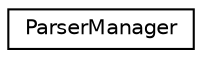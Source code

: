 digraph "类继承关系图"
{
 // INTERACTIVE_SVG=YES
 // LATEX_PDF_SIZE
  edge [fontname="Helvetica",fontsize="10",labelfontname="Helvetica",labelfontsize="10"];
  node [fontname="Helvetica",fontsize="10",shape=record];
  rankdir="LR";
  Node0 [label="ParserManager",height=0.2,width=0.4,color="black", fillcolor="white", style="filled",URL="$d4/d0d/class_parser_manager.html",tooltip="Manages programming language parsers."];
}

